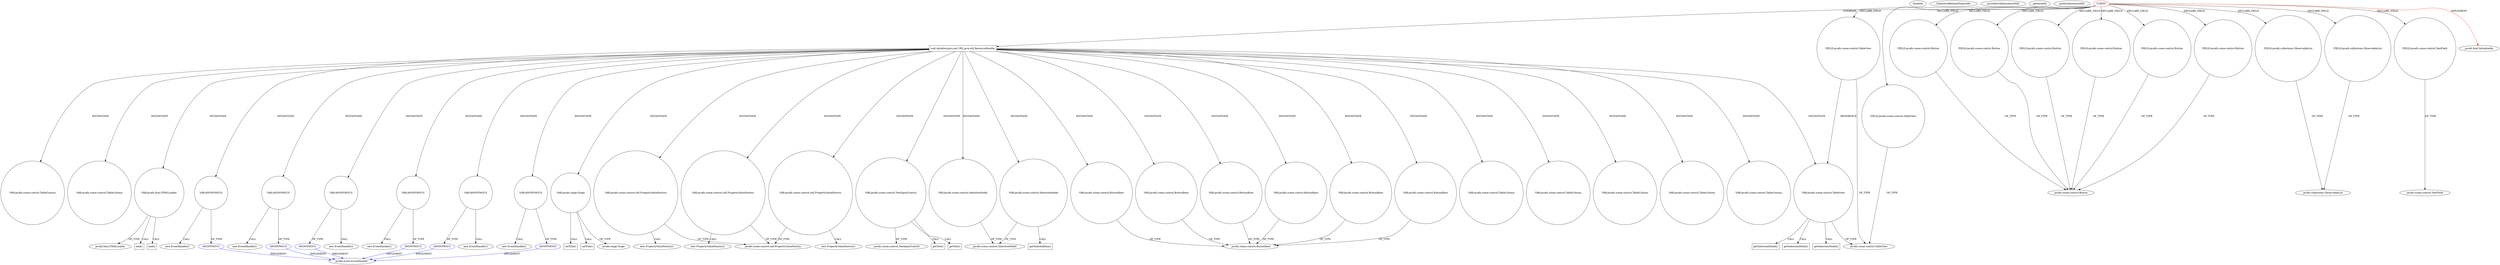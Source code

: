 digraph {
baseInfo[graphId=1637,category="pattern",isAnonymous=false,possibleRelation=true]
frameworkRelatedTypesInfo[0="javafx.fxml.Initializable"]
possibleCollaborationsInfo[0="1637~INSTANTIATION-OVERRIDING_METHOD_DECLARATION-~javafx.fxml.Initializable ~javafx.event.EventHandler ~false~true",1="1637~INSTANTIATION-OVERRIDING_METHOD_DECLARATION-~javafx.fxml.Initializable ~javafx.event.EventHandler ~false~true",2="1637~INSTANTIATION-OVERRIDING_METHOD_DECLARATION-~javafx.fxml.Initializable ~javafx.event.EventHandler ~false~true",3="1637~INSTANTIATION-OVERRIDING_METHOD_DECLARATION-~javafx.fxml.Initializable ~javafx.event.EventHandler ~false~true",4="1637~INSTANTIATION-OVERRIDING_METHOD_DECLARATION-~javafx.fxml.Initializable ~javafx.event.EventHandler ~false~true",5="1637~INSTANTIATION-OVERRIDING_METHOD_DECLARATION-~javafx.fxml.Initializable ~javafx.event.EventHandler ~false~true"]
patternInfo[frequency=2.0,patternRootClient=0]
patternInstancesInfo[0="diogocs1-FPessoais~/diogocs1-FPessoais/FPessoais-master/FinancasPessoais/src/app/controllers/HomeController.java~HomeController~2490",1="crosswords-testEnvironment~/crosswords-testEnvironment/testEnvironment-master/src/GUI/MainController.java~MainController~2315"]
87[label="javafx.scene.control.cell.PropertyValueFactory",vertexType="FRAMEWORK_CLASS_TYPE",isFrameworkType=false]
122[label="VAR:javafx.scene.control.cell.PropertyValueFactory",vertexType="VARIABLE_EXPRESION",isFrameworkType=false,shape=circle]
81[label="void initialize(java.net.URL,java.util.ResourceBundle)",vertexType="OVERRIDING_METHOD_DECLARATION",isFrameworkType=false,shape=box]
0[label="CLIENT",vertexType="ROOT_CLIENT_CLASS_DECLARATION",isFrameworkType=false,color=red]
4[label="FIELD:javafx.scene.control.Button",vertexType="FIELD_DECLARATION",isFrameworkType=false,shape=circle]
24[label="FIELD:javafx.scene.control.Button",vertexType="FIELD_DECLARATION",isFrameworkType=false,shape=circle]
8[label="FIELD:javafx.scene.control.Button",vertexType="FIELD_DECLARATION",isFrameworkType=false,shape=circle]
61[label="FIELD:javafx.scene.control.Button",vertexType="FIELD_DECLARATION",isFrameworkType=false,shape=circle]
6[label="FIELD:javafx.scene.control.Button",vertexType="FIELD_DECLARATION",isFrameworkType=false,shape=circle]
26[label="FIELD:javafx.scene.control.Button",vertexType="FIELD_DECLARATION",isFrameworkType=false,shape=circle]
46[label="FIELD:javafx.collections.ObservableList",vertexType="FIELD_DECLARATION",isFrameworkType=false,shape=circle]
43[label="javafx.collections.ObservableList",vertexType="FRAMEWORK_INTERFACE_TYPE",isFrameworkType=false]
42[label="FIELD:javafx.collections.ObservableList",vertexType="FIELD_DECLARATION",isFrameworkType=false,shape=circle]
229[label="VAR:javafx.scene.control.SelectionModel",vertexType="VARIABLE_EXPRESION",isFrameworkType=false,shape=circle]
230[label="getSelectedItem()",vertexType="INSIDE_CALL",isFrameworkType=false,shape=box]
176[label="javafx.scene.control.SelectionModel",vertexType="FRAMEWORK_CLASS_TYPE",isFrameworkType=false]
339[label="VAR:javafx.scene.control.SelectionModel",vertexType="VARIABLE_EXPRESION",isFrameworkType=false,shape=circle]
121[label="new PropertyValueFactory()",vertexType="CONSTRUCTOR_CALL",isFrameworkType=false]
245[label="VAR:javafx.scene.control.TextInputControl",vertexType="VARIABLE_EXPRESION",isFrameworkType=false,shape=circle]
234[label="VAR:javafx.scene.control.ButtonBase",vertexType="VARIABLE_EXPRESION",isFrameworkType=false,shape=circle]
129[label="javafx.scene.control.ButtonBase",vertexType="FRAMEWORK_CLASS_TYPE",isFrameworkType=false]
127[label="VAR:javafx.scene.control.ButtonBase",vertexType="VARIABLE_EXPRESION",isFrameworkType=false,shape=circle]
293[label="VAR:javafx.scene.control.ButtonBase",vertexType="VARIABLE_EXPRESION",isFrameworkType=false,shape=circle]
161[label="VAR:javafx.scene.control.ButtonBase",vertexType="VARIABLE_EXPRESION",isFrameworkType=false,shape=circle]
383[label="VAR:javafx.scene.control.ButtonBase",vertexType="VARIABLE_EXPRESION",isFrameworkType=false,shape=circle]
346[label="VAR:javafx.scene.control.ButtonBase",vertexType="VARIABLE_EXPRESION",isFrameworkType=false,shape=circle]
5[label="javafx.scene.control.Button",vertexType="FRAMEWORK_CLASS_TYPE",isFrameworkType=false]
247[label="javafx.scene.control.TextInputControl",vertexType="FRAMEWORK_CLASS_TYPE",isFrameworkType=false]
77[label="FIELD:javafx.scene.control.TextField",vertexType="FIELD_DECLARATION",isFrameworkType=false,shape=circle]
92[label="VAR:javafx.scene.control.cell.PropertyValueFactory",vertexType="VARIABLE_EXPRESION",isFrameworkType=false,shape=circle]
91[label="new PropertyValueFactory()",vertexType="CONSTRUCTOR_CALL",isFrameworkType=false]
98[label="VAR:javafx.scene.control.cell.PropertyValueFactory",vertexType="VARIABLE_EXPRESION",isFrameworkType=false,shape=circle]
97[label="new PropertyValueFactory()",vertexType="CONSTRUCTOR_CALL",isFrameworkType=false]
249[label="getText()",vertexType="INSIDE_CALL",isFrameworkType=false,shape=box]
279[label="getText()",vertexType="INSIDE_CALL",isFrameworkType=false,shape=box]
131[label="VAR:ANONYMOUS",vertexType="VARIABLE_EXPRESION",isFrameworkType=false,shape=circle]
132[label="ANONYMOUS",vertexType="REFERENCE_ANONYMOUS_DECLARATION",isFrameworkType=false,color=blue]
130[label="new EventHandler()",vertexType="CONSTRUCTOR_CALL",isFrameworkType=false]
133[label="javafx.event.EventHandler",vertexType="FRAMEWORK_INTERFACE_TYPE",isFrameworkType=false]
166[label="ANONYMOUS",vertexType="REFERENCE_ANONYMOUS_DECLARATION",isFrameworkType=false,color=blue]
388[label="ANONYMOUS",vertexType="REFERENCE_ANONYMOUS_DECLARATION",isFrameworkType=false,color=blue]
329[label="ANONYMOUS",vertexType="REFERENCE_ANONYMOUS_DECLARATION",isFrameworkType=false,color=blue]
270[label="ANONYMOUS",vertexType="REFERENCE_ANONYMOUS_DECLARATION",isFrameworkType=false,color=blue]
298[label="ANONYMOUS",vertexType="REFERENCE_ANONYMOUS_DECLARATION",isFrameworkType=false,color=blue]
269[label="VAR:ANONYMOUS",vertexType="VARIABLE_EXPRESION",isFrameworkType=false,shape=circle]
268[label="new EventHandler()",vertexType="CONSTRUCTOR_CALL",isFrameworkType=false]
165[label="VAR:ANONYMOUS",vertexType="VARIABLE_EXPRESION",isFrameworkType=false,shape=circle]
164[label="new EventHandler()",vertexType="CONSTRUCTOR_CALL",isFrameworkType=false]
328[label="VAR:ANONYMOUS",vertexType="VARIABLE_EXPRESION",isFrameworkType=false,shape=circle]
327[label="new EventHandler()",vertexType="CONSTRUCTOR_CALL",isFrameworkType=false]
387[label="VAR:ANONYMOUS",vertexType="VARIABLE_EXPRESION",isFrameworkType=false,shape=circle]
386[label="new EventHandler()",vertexType="CONSTRUCTOR_CALL",isFrameworkType=false]
297[label="VAR:ANONYMOUS",vertexType="VARIABLE_EXPRESION",isFrameworkType=false,shape=circle]
296[label="new EventHandler()",vertexType="CONSTRUCTOR_CALL",isFrameworkType=false]
1[label="javafx.fxml.Initializable",vertexType="FRAMEWORK_INTERFACE_TYPE",isFrameworkType=false]
147[label="VAR:javafx.stage.Stage",vertexType="VARIABLE_EXPRESION",isFrameworkType=false,shape=circle]
148[label="setTitle()",vertexType="INSIDE_CALL",isFrameworkType=false,shape=box]
186[label="setTitle()",vertexType="INSIDE_CALL",isFrameworkType=false,shape=box]
54[label="javafx.stage.Stage",vertexType="FRAMEWORK_CLASS_TYPE",isFrameworkType=false]
78[label="javafx.scene.control.TextField",vertexType="FRAMEWORK_CLASS_TYPE",isFrameworkType=false]
177[label="VAR:javafx.scene.control.TableView",vertexType="VARIABLE_EXPRESION",isFrameworkType=false,shape=circle]
178[label="getSelectionModel()",vertexType="INSIDE_CALL",isFrameworkType=false,shape=box]
210[label="getSelectionModel()",vertexType="INSIDE_CALL",isFrameworkType=false,shape=box]
233[label="getSelectionModel()",vertexType="INSIDE_CALL",isFrameworkType=false,shape=box]
73[label="FIELD:javafx.scene.control.TableView",vertexType="FIELD_DECLARATION",isFrameworkType=false,shape=circle]
71[label="FIELD:javafx.scene.control.TableView",vertexType="FIELD_DECLARATION",isFrameworkType=false,shape=circle]
112[label="VAR:javafx.scene.control.TableColumn",vertexType="VARIABLE_EXPRESION",isFrameworkType=false,shape=circle]
94[label="VAR:javafx.scene.control.TableColumn",vertexType="VARIABLE_EXPRESION",isFrameworkType=false,shape=circle]
100[label="VAR:javafx.scene.control.TableColumn",vertexType="VARIABLE_EXPRESION",isFrameworkType=false,shape=circle]
106[label="VAR:javafx.scene.control.TableColumn",vertexType="VARIABLE_EXPRESION",isFrameworkType=false,shape=circle]
88[label="VAR:javafx.scene.control.TableColumn",vertexType="VARIABLE_EXPRESION",isFrameworkType=false,shape=circle]
82[label="VAR:javafx.scene.control.TableColumn",vertexType="VARIABLE_EXPRESION",isFrameworkType=false,shape=circle]
118[label="VAR:javafx.scene.control.TableColumn",vertexType="VARIABLE_EXPRESION",isFrameworkType=false,shape=circle]
135[label="VAR:javafx.fxml.FXMLLoader",vertexType="VARIABLE_EXPRESION",isFrameworkType=false,shape=circle]
136[label="javafx.fxml.FXMLLoader",vertexType="FRAMEWORK_CLASS_TYPE",isFrameworkType=false]
72[label="javafx.scene.control.TableView",vertexType="FRAMEWORK_CLASS_TYPE",isFrameworkType=false]
393[label="load()",vertexType="INSIDE_CALL",isFrameworkType=false,shape=box]
138[label="load()",vertexType="INSIDE_CALL",isFrameworkType=false,shape=box]
81->234[label="INSTANTIATE"]
147->54[label="OF_TYPE"]
71->72[label="OF_TYPE"]
339->176[label="OF_TYPE"]
81->94[label="INSTANTIATE"]
0->73[label="DECLARE_FIELD"]
388->133[label="IMPLEMENT",color=blue]
6->5[label="OF_TYPE"]
135->136[label="OF_TYPE"]
0->81[label="OVERRIDE"]
81->106[label="INSTANTIATE"]
81->165[label="INSTANTIATE"]
81->122[label="INSTANTIATE"]
269->268[label="CALL"]
122->87[label="OF_TYPE"]
81->339[label="INSTANTIATE"]
81->118[label="INSTANTIATE"]
234->129[label="OF_TYPE"]
122->121[label="CALL"]
81->82[label="INSTANTIATE"]
269->270[label="OF_TYPE"]
81->100[label="INSTANTIATE"]
81->297[label="INSTANTIATE"]
0->8[label="DECLARE_FIELD"]
165->164[label="CALL"]
81->229[label="INSTANTIATE"]
298->133[label="IMPLEMENT",color=blue]
177->233[label="CALL"]
81->383[label="INSTANTIATE"]
166->133[label="IMPLEMENT",color=blue]
0->24[label="DECLARE_FIELD"]
131->130[label="CALL"]
161->129[label="OF_TYPE"]
177->178[label="CALL"]
81->127[label="INSTANTIATE"]
0->1[label="IMPLEMENT",color=red]
42->43[label="OF_TYPE"]
98->87[label="OF_TYPE"]
135->393[label="CALL"]
81->293[label="INSTANTIATE"]
0->42[label="DECLARE_FIELD"]
346->129[label="OF_TYPE"]
0->26[label="DECLARE_FIELD"]
293->129[label="OF_TYPE"]
81->328[label="INSTANTIATE"]
0->77[label="DECLARE_FIELD"]
61->5[label="OF_TYPE"]
24->5[label="OF_TYPE"]
329->133[label="IMPLEMENT",color=blue]
0->46[label="DECLARE_FIELD"]
46->43[label="OF_TYPE"]
8->5[label="OF_TYPE"]
245->249[label="CALL"]
26->5[label="OF_TYPE"]
328->327[label="CALL"]
147->186[label="CALL"]
328->329[label="OF_TYPE"]
92->91[label="CALL"]
245->279[label="CALL"]
81->161[label="INSTANTIATE"]
177->72[label="OF_TYPE"]
387->388[label="OF_TYPE"]
229->230[label="CALL"]
297->298[label="OF_TYPE"]
297->296[label="CALL"]
98->97[label="CALL"]
81->269[label="INSTANTIATE"]
81->98[label="INSTANTIATE"]
81->147[label="INSTANTIATE"]
147->148[label="CALL"]
81->131[label="INSTANTIATE"]
81->92[label="INSTANTIATE"]
132->133[label="IMPLEMENT",color=blue]
383->129[label="OF_TYPE"]
81->112[label="INSTANTIATE"]
81->245[label="INSTANTIATE"]
229->176[label="OF_TYPE"]
71->177[label="REFERENCE"]
0->61[label="DECLARE_FIELD"]
92->87[label="OF_TYPE"]
0->71[label="DECLARE_FIELD"]
81->135[label="INSTANTIATE"]
270->133[label="IMPLEMENT",color=blue]
81->346[label="INSTANTIATE"]
77->78[label="OF_TYPE"]
245->247[label="OF_TYPE"]
165->166[label="OF_TYPE"]
81->88[label="INSTANTIATE"]
0->4[label="DECLARE_FIELD"]
81->387[label="INSTANTIATE"]
127->129[label="OF_TYPE"]
135->138[label="CALL"]
0->6[label="DECLARE_FIELD"]
4->5[label="OF_TYPE"]
387->386[label="CALL"]
131->132[label="OF_TYPE"]
73->72[label="OF_TYPE"]
177->210[label="CALL"]
81->177[label="INSTANTIATE"]
}
